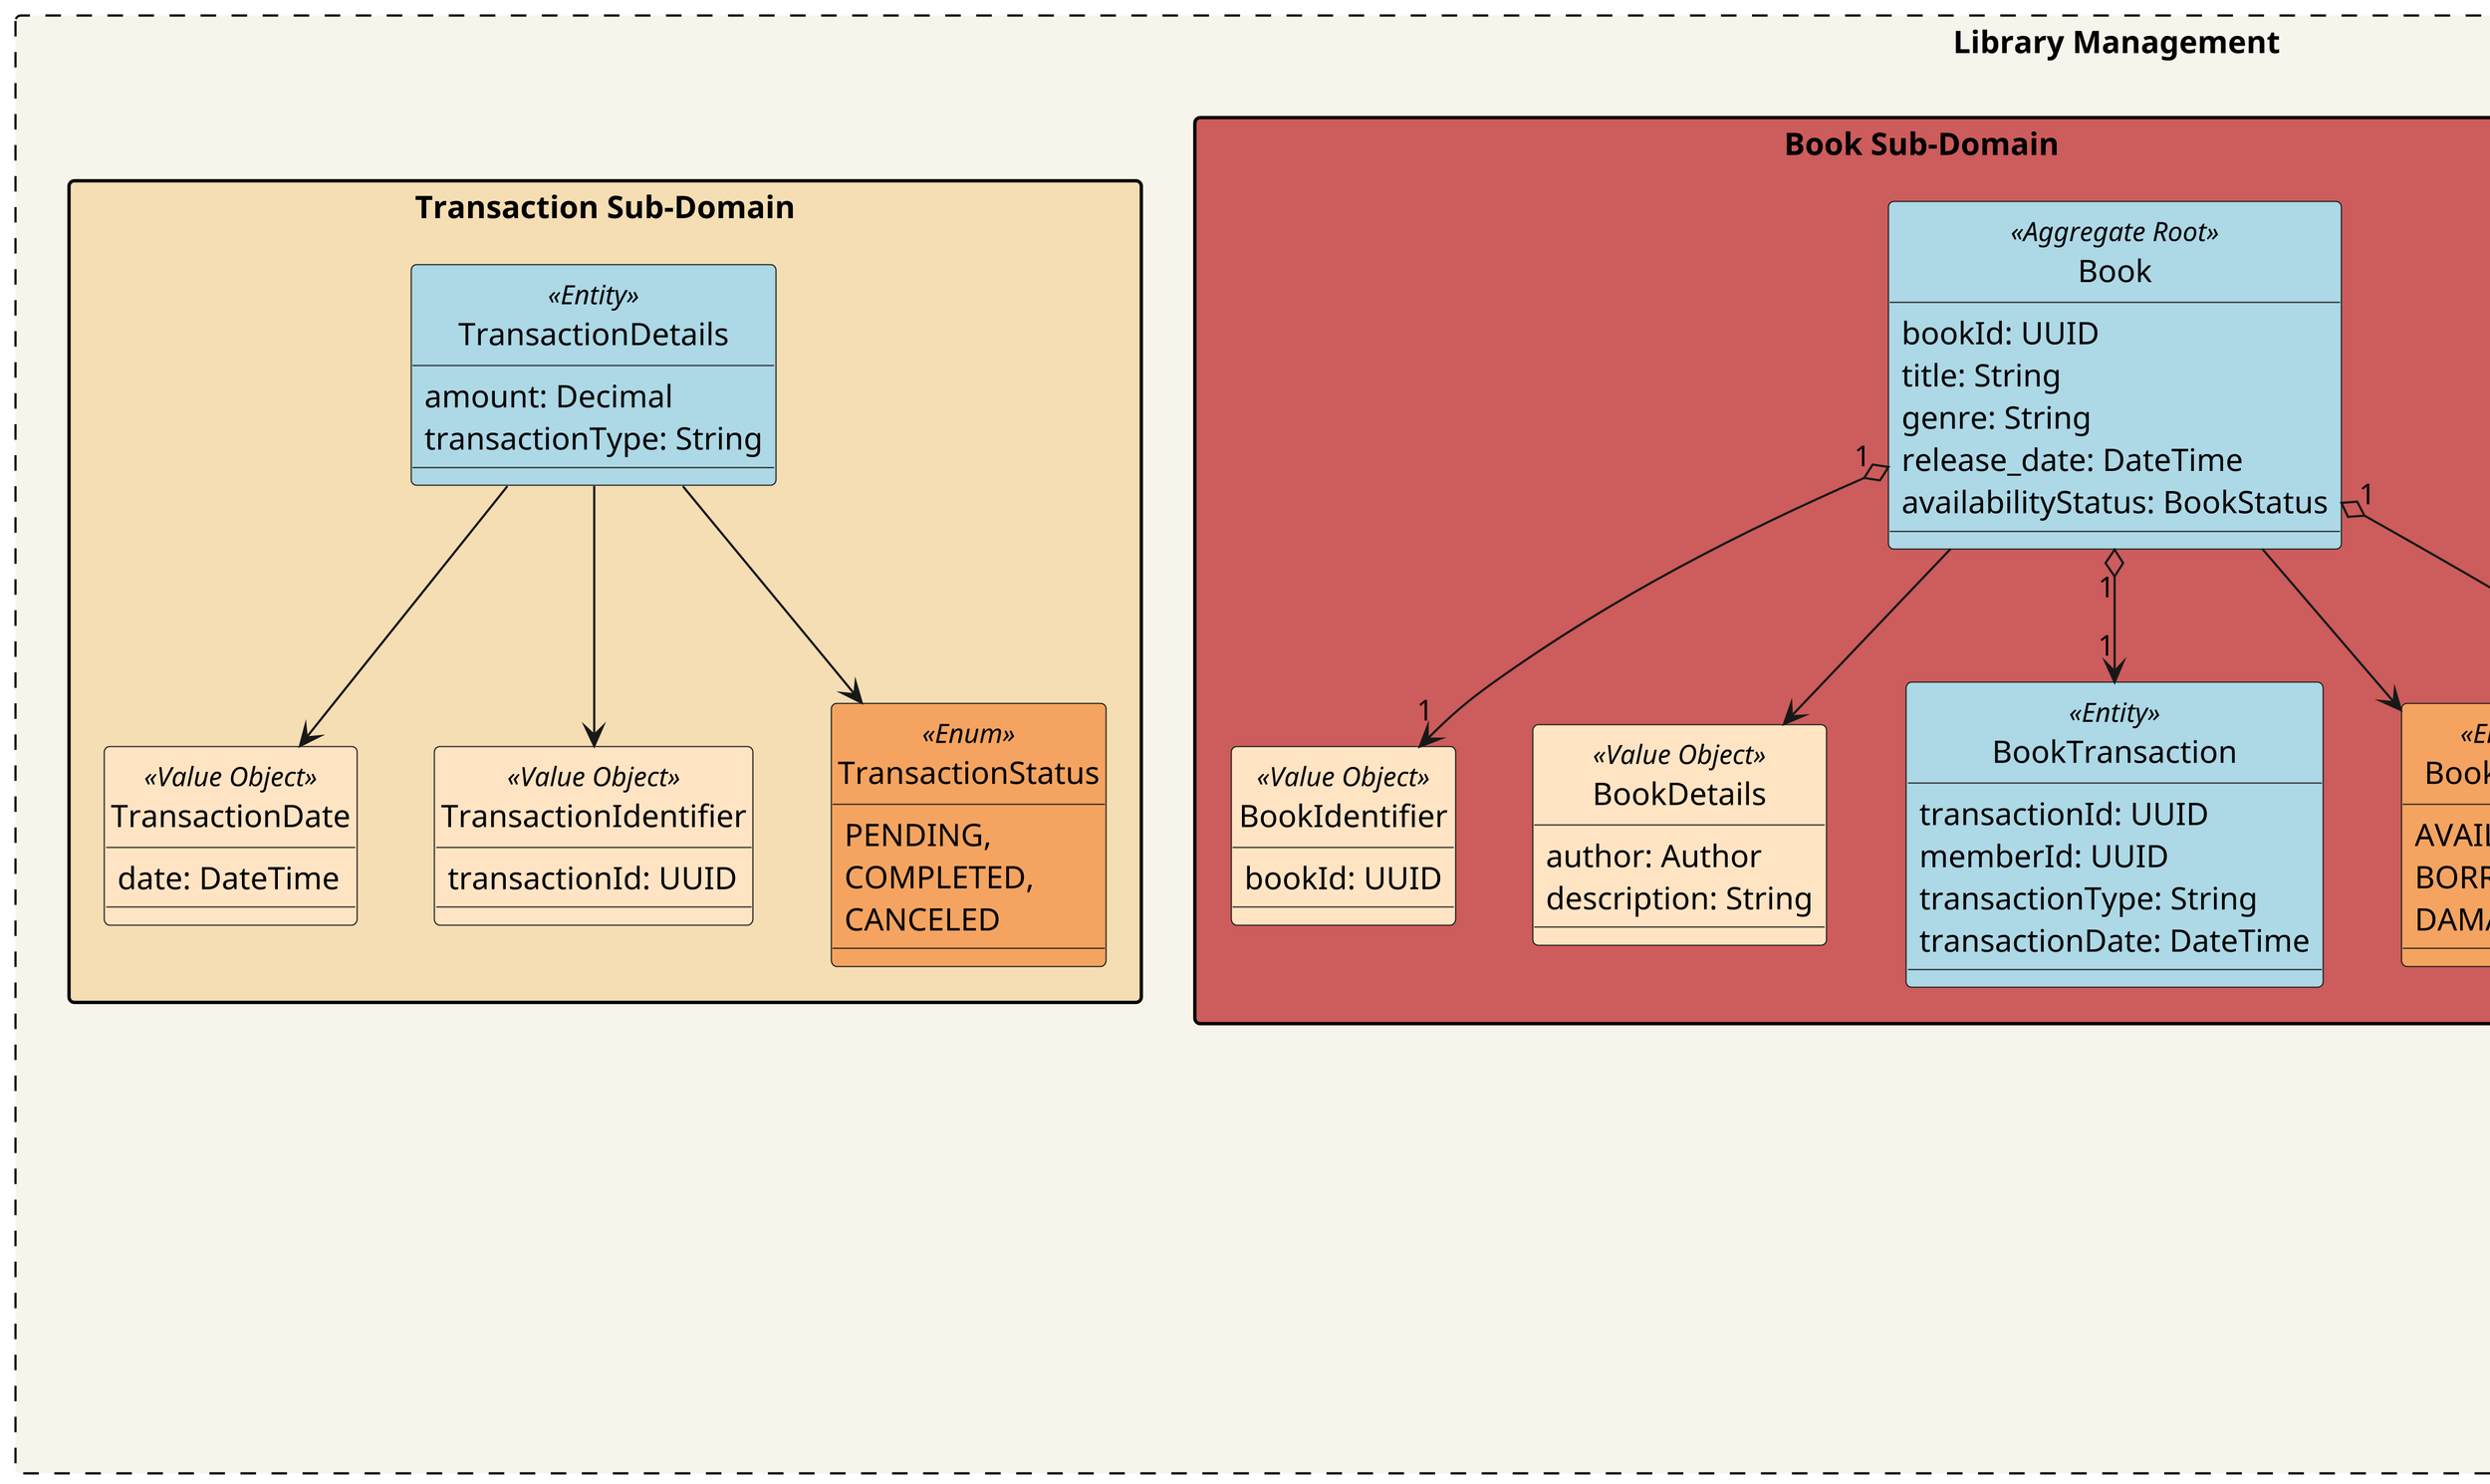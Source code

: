 @startuml
hide circle

top to bottom direction

!define ENTITY(entityName) entity entityName << Entity >>
!define AGGREGATE(aggregateName) entity aggregateName << Aggregate >>
!define AGGREGATE_ROOT(aggregateRootName) entity aggregateRootName << Aggregate Root >>
!define VALUE_OBJECT(valueObjectName) class valueObjectName << Value Object >>
!define ENUM(enumName) class enumName << Enum >>
!pragma useVerticalIf on

skinparam dpi 350
skinparam packageStyle rectangle

skinparam rectangle {
    BackgroundColor #f7f4eb
    BorderColor Black
}
rectangle "Library Management" as BoundedContextSocialMedia #line.dashed {
    package "Membership Sub-Domain" #FFCDD2 {
        AGGREGATE(Member) #lightblue {
            memberId: UUID
            firstname: String
            lastname: String
            email: String
        }

        VALUE_OBJECT(Address) #Bisque {
            street: String
            city: String
            postal: String
            province: String
        }

        VALUE_OBJECT(Phone) #Bisque {
            number: String
            type: PhoneType
        }

        ENUM(PhoneType) #SandyBrown {
            MOBILE,
            HOME,
            WORK
        }

        VALUE_OBJECT(MemberIdentifier) #Bisque {
            memberId: UUID
        }

        Member "1" o--> "1" MemberIdentifier
        Member --> Address
        Member --> Phone

        Phone --> PhoneType
    }

    package "Author Sub-Domain" #SeaGreen {
        ENTITY(Author) #lightblue {
            authorId: UUID
            first_name: String
            last_name: String
            pseudonym: String
        }

        VALUE_OBJECT(AuthorIdentifier) #Bisque {
            authorId: UUID
        }

        Author "1" o--> "1" AuthorIdentifier
    }

    package "Book Sub-Domain" #IndianRed {
        AGGREGATE_ROOT(Book) #lightblue {
            bookId: UUID
            title: String
            genre: String
            release_date: DateTime
            availabilityStatus: BookStatus
        }

        VALUE_OBJECT(BookIdentifier) #Bisque {
            bookId: UUID
        }

        VALUE_OBJECT(BookDetails) #Bisque {
            author: Author
            description: String
        }

        ENTITY(BookTransaction) #lightblue {
            transactionId: UUID
            memberId: UUID
            transactionType: String
            transactionDate: DateTime
        }

        ENUM(BookStatus) #SandyBrown {
            AVAILABLE,
            BORROWED,
            DAMAGED
        }

        Book "1" o--> "1" BookIdentifier
        Book --> BookDetails
        Book "1" o--> "1" BookTransaction
        Book --> BookStatus
    }

    package "Transaction Sub-Domain" #Wheat {
        ENTITY(TransactionDetails) #lightblue {
            amount: Decimal
            transactionType: String
        }

        VALUE_OBJECT(TransactionDate) #Bisque {
            date: DateTime
        }

        VALUE_OBJECT(TransactionIdentifier) #Bisque {
            transactionId: UUID
        }

        ENUM(TransactionStatus) #SandyBrown {
            PENDING,
            COMPLETED,
            CANCELED
        }

        TransactionDetails --> TransactionIdentifier
        TransactionDetails --> TransactionDate
        TransactionDetails --> TransactionStatus
    }

    Book "1" o--> "1" AuthorIdentifier
}

@enduml